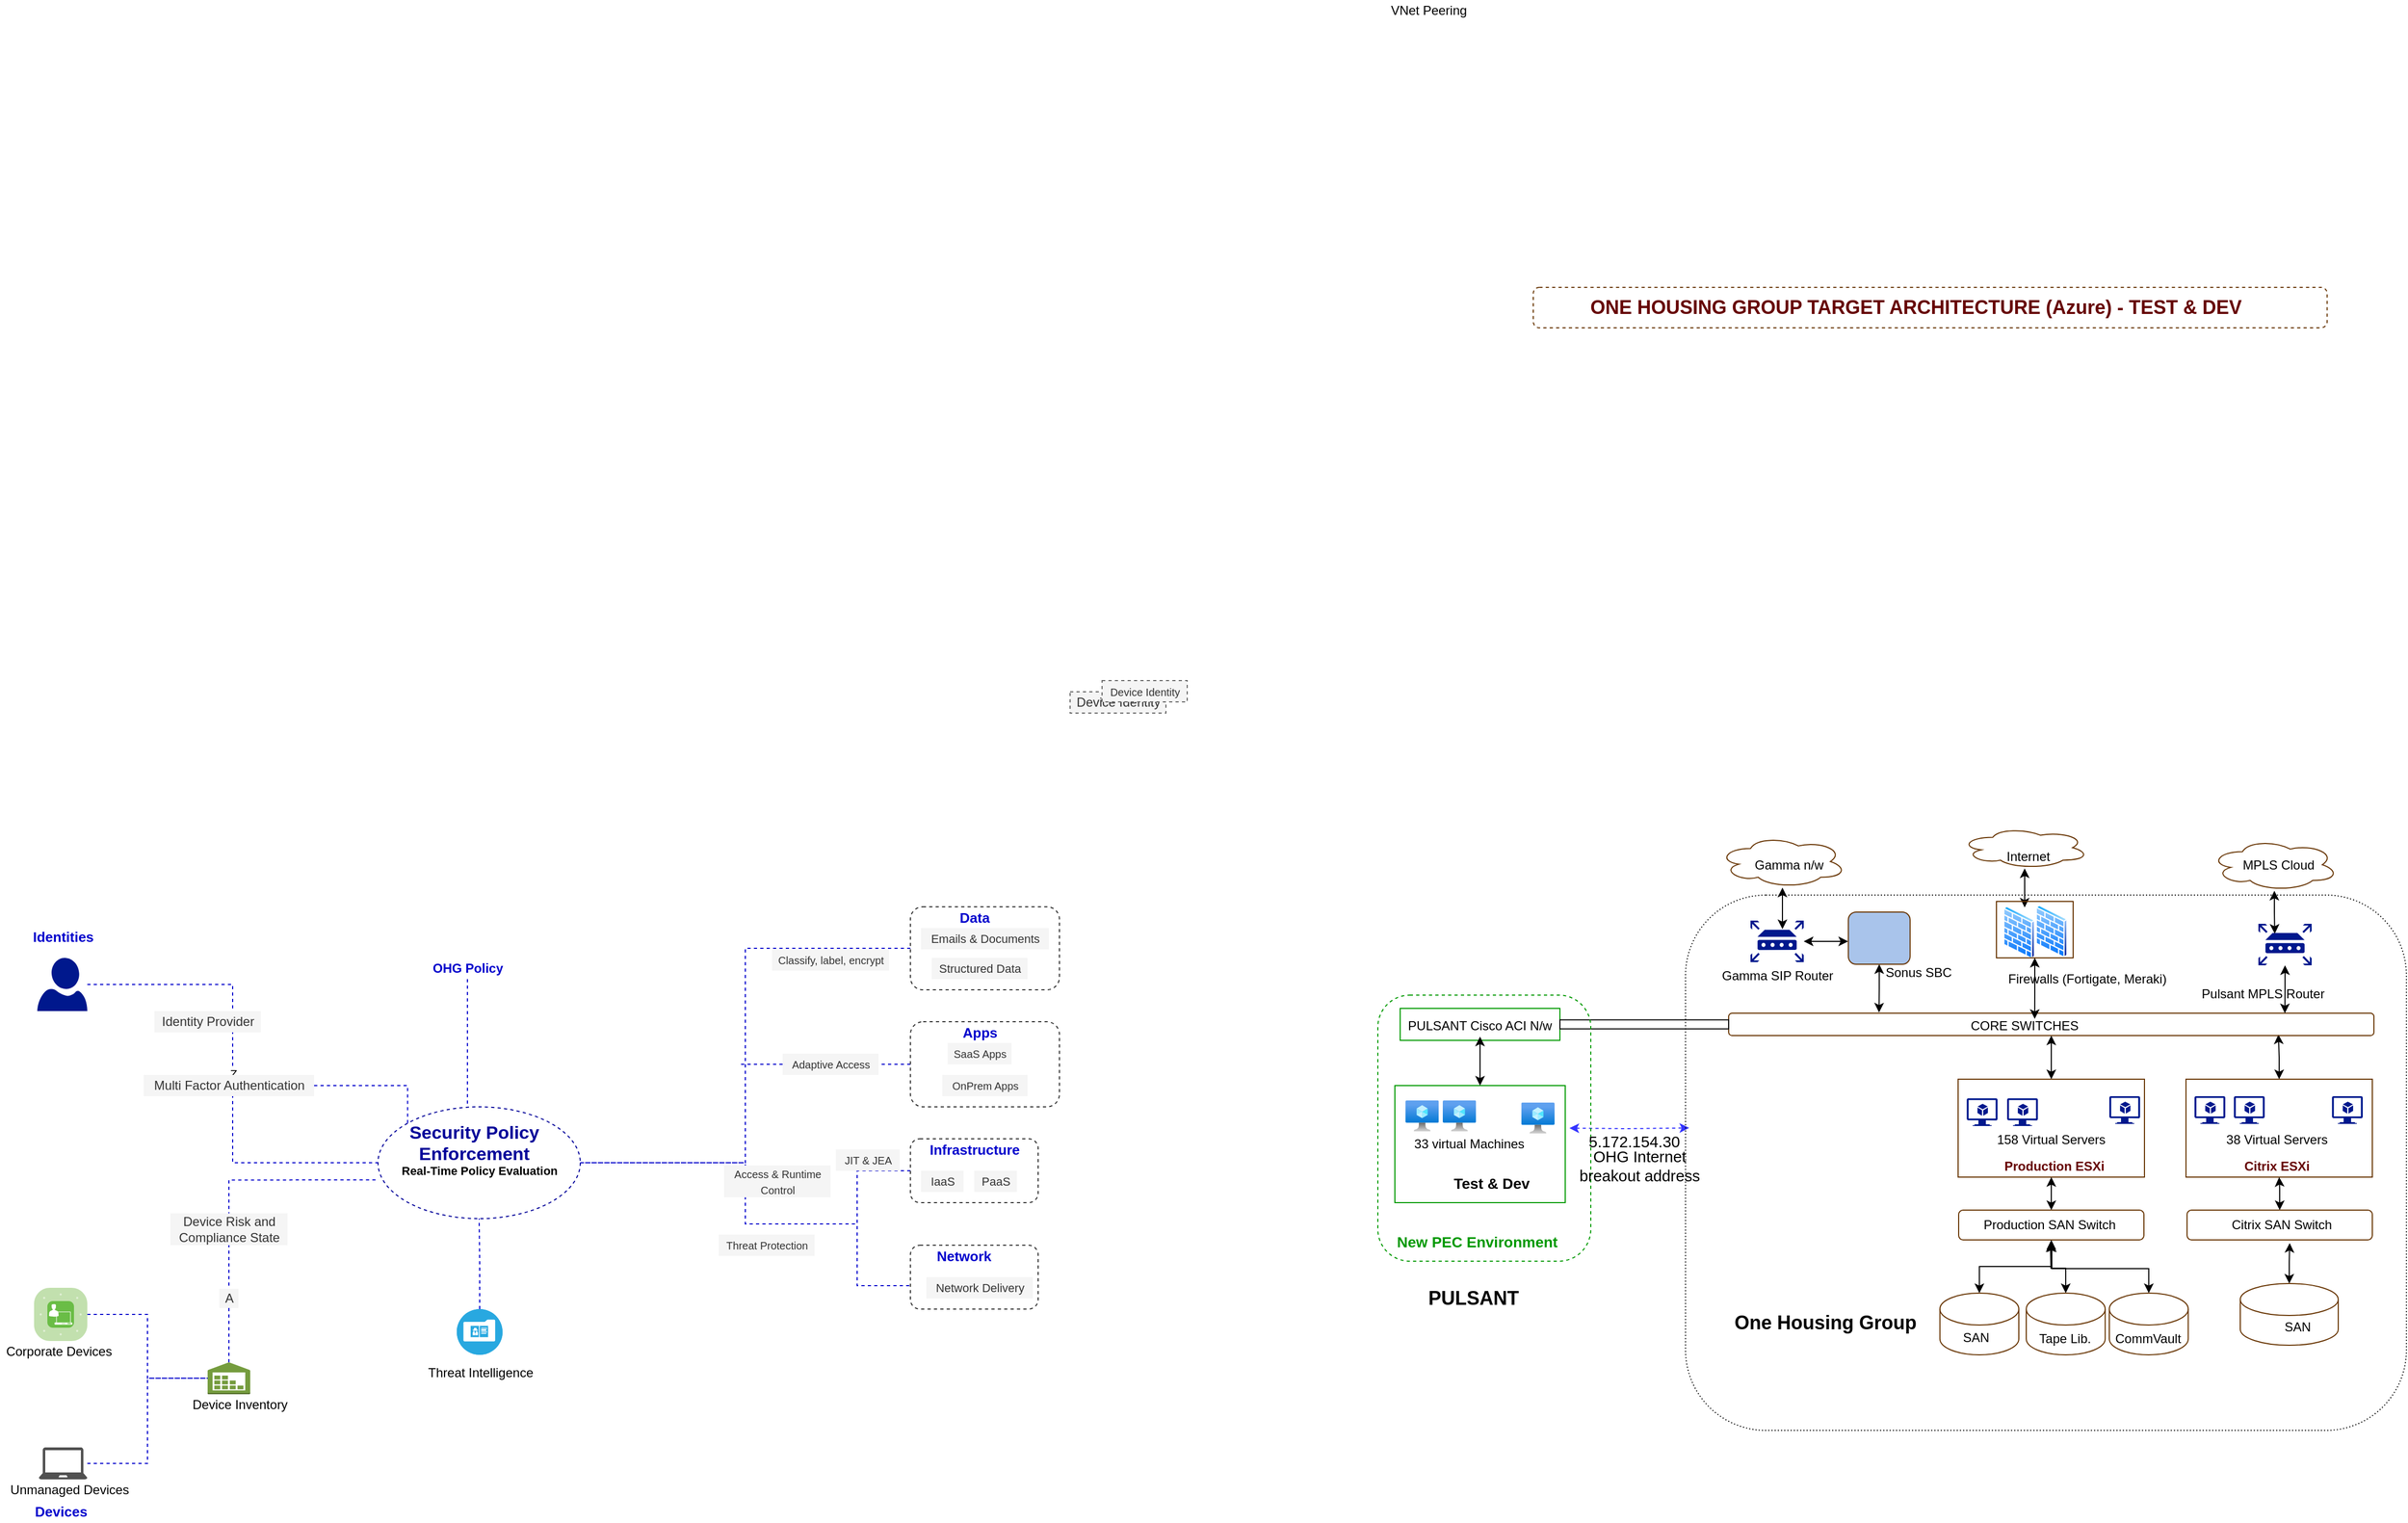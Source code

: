 <mxfile version="14.7.6" type="github">
  <diagram id="3og0gf8gtnWCEk_-Y0HO" name="Page-1">
    <mxGraphModel dx="1169" dy="1385" grid="0" gridSize="10" guides="1" tooltips="1" connect="1" arrows="1" fold="1" page="0" pageScale="1" pageWidth="850" pageHeight="1100" math="0" shadow="0">
      <root>
        <mxCell id="0" />
        <mxCell id="1" parent="0" />
        <mxCell id="b6LhymSOxV37hpZ0LlV4-14" value="Z" style="edgeStyle=orthogonalEdgeStyle;rounded=0;orthogonalLoop=1;jettySize=auto;html=1;entryX=0;entryY=0.5;entryDx=0;entryDy=0;dashed=1;strokeColor=#0000CC;endArrow=none;endFill=0;" parent="1" source="b6LhymSOxV37hpZ0LlV4-2" target="b6LhymSOxV37hpZ0LlV4-4" edge="1">
          <mxGeometry relative="1" as="geometry" />
        </mxCell>
        <mxCell id="b6LhymSOxV37hpZ0LlV4-2" value="" style="aspect=fixed;pointerEvents=1;shadow=0;dashed=0;html=1;strokeColor=none;labelPosition=center;verticalLabelPosition=bottom;verticalAlign=top;align=center;fillColor=#00188D;shape=mxgraph.azure.user" parent="1" vertex="1">
          <mxGeometry x="120" y="160" width="47" height="50" as="geometry" />
        </mxCell>
        <mxCell id="b6LhymSOxV37hpZ0LlV4-3" value="&lt;b&gt;&lt;font style=&quot;font-size: 11px&quot;&gt;Real-Time Policy Evaluation&lt;/font&gt;&lt;/b&gt;" style="text;html=1;resizable=0;autosize=1;align=center;verticalAlign=middle;points=[];fillColor=none;strokeColor=none;rounded=0;" parent="1" vertex="1">
          <mxGeometry x="455" y="350" width="160" height="20" as="geometry" />
        </mxCell>
        <mxCell id="b6LhymSOxV37hpZ0LlV4-4" value="" style="ellipse;whiteSpace=wrap;html=1;fillColor=none;dashed=1;strokeColor=#000099;strokeWidth=1;" parent="1" vertex="1">
          <mxGeometry x="440" y="300" width="190" height="105" as="geometry" />
        </mxCell>
        <mxCell id="b6LhymSOxV37hpZ0LlV4-5" value="&lt;b style=&quot;font-size: 17px&quot;&gt;&lt;font color=&quot;#000099&quot; style=&quot;font-size: 17px&quot;&gt;Security Policy &lt;br&gt;Enforcement&lt;br&gt;&lt;br&gt;&lt;/font&gt;&lt;/b&gt;" style="text;html=1;resizable=0;autosize=1;align=center;verticalAlign=middle;points=[];fillColor=none;strokeColor=none;rounded=0;" parent="1" vertex="1">
          <mxGeometry x="460" y="320" width="140" height="50" as="geometry" />
        </mxCell>
        <mxCell id="b6LhymSOxV37hpZ0LlV4-8" value="" style="shape=image;html=1;verticalAlign=top;verticalLabelPosition=bottom;labelBackgroundColor=#ffffff;imageAspect=0;aspect=fixed;image=https://cdn1.iconfinder.com/data/icons/funeral-7/64/calendar-time-date-organization-schedule-administration-calendars-time_and_date-interface-128.png;dashed=1;strokeColor=#000099;strokeWidth=1;fillColor=none;" parent="1" vertex="1">
          <mxGeometry x="500" y="112" width="48" height="48" as="geometry" />
        </mxCell>
        <mxCell id="b6LhymSOxV37hpZ0LlV4-16" style="edgeStyle=orthogonalEdgeStyle;rounded=0;orthogonalLoop=1;jettySize=auto;html=1;entryX=0.442;entryY=0;entryDx=0;entryDy=0;entryPerimeter=0;dashed=1;strokeColor=#0000CC;endArrow=none;endFill=0;" parent="1" source="b6LhymSOxV37hpZ0LlV4-9" target="b6LhymSOxV37hpZ0LlV4-4" edge="1">
          <mxGeometry relative="1" as="geometry" />
        </mxCell>
        <mxCell id="b6LhymSOxV37hpZ0LlV4-9" value="&lt;b&gt;&lt;font color=&quot;#0000cc&quot;&gt;OHG Policy&lt;/font&gt;&lt;/b&gt;" style="text;html=1;resizable=0;autosize=1;align=center;verticalAlign=middle;points=[];fillColor=none;strokeColor=none;rounded=0;dashed=1;" parent="1" vertex="1">
          <mxGeometry x="484" y="160" width="80" height="20" as="geometry" />
        </mxCell>
        <mxCell id="b6LhymSOxV37hpZ0LlV4-10" value="&lt;b&gt;&lt;font style=&quot;font-size: 13px&quot; color=&quot;#0000cc&quot;&gt;Identities&lt;/font&gt;&lt;/b&gt;" style="text;html=1;resizable=0;autosize=1;align=center;verticalAlign=middle;points=[];fillColor=none;strokeColor=none;rounded=0;dashed=1;" parent="1" vertex="1">
          <mxGeometry x="108.5" y="130" width="70" height="20" as="geometry" />
        </mxCell>
        <mxCell id="b6LhymSOxV37hpZ0LlV4-11" value="Identity Provider" style="text;html=1;resizable=0;autosize=1;align=center;verticalAlign=middle;points=[];rounded=0;dashed=1;fillColor=#f5f5f5;fontColor=#333333;" parent="1" vertex="1">
          <mxGeometry x="230" y="210" width="100" height="20" as="geometry" />
        </mxCell>
        <mxCell id="b6LhymSOxV37hpZ0LlV4-24" style="edgeStyle=orthogonalEdgeStyle;rounded=0;orthogonalLoop=1;jettySize=auto;html=1;entryX=0;entryY=0;entryDx=0;entryDy=0;dashed=1;endArrow=none;endFill=0;strokeColor=#0000CC;" parent="1" source="b6LhymSOxV37hpZ0LlV4-12" target="b6LhymSOxV37hpZ0LlV4-4" edge="1">
          <mxGeometry relative="1" as="geometry" />
        </mxCell>
        <mxCell id="b6LhymSOxV37hpZ0LlV4-12" value="Multi Factor Authentication" style="text;html=1;resizable=0;autosize=1;align=center;verticalAlign=middle;points=[];rounded=0;dashed=1;fillColor=#f5f5f5;fontColor=#333333;" parent="1" vertex="1">
          <mxGeometry x="220" y="270" width="160" height="20" as="geometry" />
        </mxCell>
        <mxCell id="b6LhymSOxV37hpZ0LlV4-22" style="edgeStyle=orthogonalEdgeStyle;rounded=0;orthogonalLoop=1;jettySize=auto;html=1;entryX=0;entryY=0.5;entryDx=0;entryDy=0;entryPerimeter=0;dashed=1;endArrow=none;endFill=0;strokeColor=#0000CC;" parent="1" source="b6LhymSOxV37hpZ0LlV4-17" target="b6LhymSOxV37hpZ0LlV4-19" edge="1">
          <mxGeometry relative="1" as="geometry" />
        </mxCell>
        <mxCell id="b6LhymSOxV37hpZ0LlV4-17" value="" style="pointerEvents=1;shadow=0;dashed=0;html=1;strokeColor=none;fillColor=#505050;labelPosition=center;verticalLabelPosition=bottom;verticalAlign=top;outlineConnect=0;align=center;shape=mxgraph.office.devices.laptop;" parent="1" vertex="1">
          <mxGeometry x="121.5" y="620" width="45.5" height="30" as="geometry" />
        </mxCell>
        <mxCell id="b6LhymSOxV37hpZ0LlV4-23" style="edgeStyle=orthogonalEdgeStyle;rounded=0;orthogonalLoop=1;jettySize=auto;html=1;entryX=-0.004;entryY=0.654;entryDx=0;entryDy=0;entryPerimeter=0;dashed=1;endArrow=none;endFill=0;strokeColor=#0000CC;" parent="1" source="b6LhymSOxV37hpZ0LlV4-19" target="b6LhymSOxV37hpZ0LlV4-4" edge="1">
          <mxGeometry relative="1" as="geometry">
            <Array as="points">
              <mxPoint x="300" y="369" />
            </Array>
          </mxGeometry>
        </mxCell>
        <mxCell id="b6LhymSOxV37hpZ0LlV4-19" value="" style="outlineConnect=0;dashed=0;verticalLabelPosition=bottom;verticalAlign=top;align=center;html=1;shape=mxgraph.aws3.inventory;fillColor=#759C3E;gradientColor=none;strokeColor=#000099;strokeWidth=1;" parent="1" vertex="1">
          <mxGeometry x="280" y="540" width="40" height="30" as="geometry" />
        </mxCell>
        <mxCell id="b6LhymSOxV37hpZ0LlV4-21" style="edgeStyle=orthogonalEdgeStyle;rounded=0;orthogonalLoop=1;jettySize=auto;html=1;entryX=0;entryY=0.5;entryDx=0;entryDy=0;entryPerimeter=0;dashed=1;strokeColor=#0000CC;endArrow=none;endFill=0;" parent="1" source="b6LhymSOxV37hpZ0LlV4-20" target="b6LhymSOxV37hpZ0LlV4-19" edge="1">
          <mxGeometry relative="1" as="geometry" />
        </mxCell>
        <mxCell id="b6LhymSOxV37hpZ0LlV4-20" value="" style="verticalLabelPosition=bottom;html=1;fillColor=#6ABD46;strokeColor=#ffffff;verticalAlign=top;align=center;points=[[0.085,0.085,0],[0.915,0.085,0],[0.915,0.915,0],[0.085,0.915,0],[0.25,0,0],[0.5,0,0],[0.75,0,0],[1,0.25,0],[1,0.5,0],[1,0.75,0],[0.75,1,0],[0.5,1,0],[0.25,1,0],[0,0.75,0],[0,0.5,0],[0,0.25,0]];pointerEvents=1;shape=mxgraph.cisco_safe.compositeIcon;bgIcon=mxgraph.cisco_safe.architecture.generic_appliance;resIcon=mxgraph.cisco_safe.architecture.corporate_device1;dashed=1;" parent="1" vertex="1">
          <mxGeometry x="117" y="470" width="50" height="50" as="geometry" />
        </mxCell>
        <mxCell id="b6LhymSOxV37hpZ0LlV4-25" value="Corporate Devices" style="text;html=1;resizable=0;autosize=1;align=center;verticalAlign=middle;points=[];fillColor=none;strokeColor=none;rounded=0;dashed=1;" parent="1" vertex="1">
          <mxGeometry x="85" y="520" width="110" height="20" as="geometry" />
        </mxCell>
        <mxCell id="b6LhymSOxV37hpZ0LlV4-26" value="Unmanaged Devices" style="text;html=1;resizable=0;autosize=1;align=center;verticalAlign=middle;points=[];fillColor=none;strokeColor=none;rounded=0;dashed=1;" parent="1" vertex="1">
          <mxGeometry x="85" y="650" width="130" height="20" as="geometry" />
        </mxCell>
        <mxCell id="b6LhymSOxV37hpZ0LlV4-27" value="Device Inventory" style="text;html=1;resizable=0;autosize=1;align=center;verticalAlign=middle;points=[];fillColor=none;strokeColor=none;rounded=0;dashed=1;" parent="1" vertex="1">
          <mxGeometry x="260" y="570" width="100" height="20" as="geometry" />
        </mxCell>
        <mxCell id="b6LhymSOxV37hpZ0LlV4-29" value="Device Risk and &lt;br&gt;Compliance State" style="text;html=1;resizable=0;autosize=1;align=center;verticalAlign=middle;points=[];rounded=0;dashed=1;fillColor=#f5f5f5;fontColor=#333333;" parent="1" vertex="1">
          <mxGeometry x="245" y="400" width="110" height="30" as="geometry" />
        </mxCell>
        <mxCell id="b6LhymSOxV37hpZ0LlV4-30" value="A" style="text;html=1;resizable=0;autosize=1;align=center;verticalAlign=middle;points=[];rounded=0;dashed=1;fillColor=#f5f5f5;fontColor=#333333;" parent="1" vertex="1">
          <mxGeometry x="291" y="471" width="18" height="18" as="geometry" />
        </mxCell>
        <mxCell id="b6LhymSOxV37hpZ0LlV4-33" style="edgeStyle=orthogonalEdgeStyle;rounded=0;orthogonalLoop=1;jettySize=auto;html=1;dashed=1;endArrow=none;endFill=0;strokeColor=#0000CC;" parent="1" source="b6LhymSOxV37hpZ0LlV4-31" target="b6LhymSOxV37hpZ0LlV4-4" edge="1">
          <mxGeometry relative="1" as="geometry" />
        </mxCell>
        <mxCell id="b6LhymSOxV37hpZ0LlV4-31" value="" style="fillColor=#28A8E0;verticalLabelPosition=bottom;html=1;strokeColor=#ffffff;verticalAlign=top;align=center;points=[[0.145,0.145,0],[0.5,0,0],[0.855,0.145,0],[1,0.5,0],[0.855,0.855,0],[0.5,1,0],[0.145,0.855,0],[0,0.5,0]];pointerEvents=1;shape=mxgraph.cisco_safe.compositeIcon;bgIcon=ellipse;resIcon=mxgraph.cisco_safe.capability.threat_intelligence;dashed=1;" parent="1" vertex="1">
          <mxGeometry x="514" y="490" width="43" height="43" as="geometry" />
        </mxCell>
        <mxCell id="b6LhymSOxV37hpZ0LlV4-32" value="Threat Intelligence" style="text;html=1;resizable=0;autosize=1;align=center;verticalAlign=middle;points=[];fillColor=none;strokeColor=none;rounded=0;dashed=1;" parent="1" vertex="1">
          <mxGeometry x="480.5" y="540" width="110" height="20" as="geometry" />
        </mxCell>
        <mxCell id="b6LhymSOxV37hpZ0LlV4-54" style="edgeStyle=orthogonalEdgeStyle;rounded=0;orthogonalLoop=1;jettySize=auto;html=1;entryX=1;entryY=0.5;entryDx=0;entryDy=0;dashed=1;endArrow=none;endFill=0;strokeColor=#0000CC;" parent="1" source="b6LhymSOxV37hpZ0LlV4-34" target="b6LhymSOxV37hpZ0LlV4-4" edge="1">
          <mxGeometry relative="1" as="geometry" />
        </mxCell>
        <mxCell id="b6LhymSOxV37hpZ0LlV4-34" value="" style="rounded=1;whiteSpace=wrap;html=1;dashed=1;strokeWidth=1;fillColor=none;strokeColor=#333333;" parent="1" vertex="1">
          <mxGeometry x="940" y="112" width="140" height="78" as="geometry" />
        </mxCell>
        <mxCell id="b6LhymSOxV37hpZ0LlV4-35" value="&lt;b&gt;&lt;font color=&quot;#0000cc&quot; style=&quot;font-size: 13px&quot;&gt;Devices&lt;/font&gt;&lt;/b&gt;" style="text;html=1;resizable=0;autosize=1;align=center;verticalAlign=middle;points=[];fillColor=none;strokeColor=none;rounded=0;dashed=1;" parent="1" vertex="1">
          <mxGeometry x="112" y="670" width="60" height="20" as="geometry" />
        </mxCell>
        <mxCell id="b6LhymSOxV37hpZ0LlV4-36" value="&lt;b&gt;&lt;font style=&quot;font-size: 13px&quot; color=&quot;#0000cc&quot;&gt;Data&lt;/font&gt;&lt;/b&gt;" style="text;html=1;resizable=0;autosize=1;align=center;verticalAlign=middle;points=[];fillColor=none;strokeColor=none;rounded=0;dashed=1;" parent="1" vertex="1">
          <mxGeometry x="980" y="112" width="40" height="20" as="geometry" />
        </mxCell>
        <mxCell id="b6LhymSOxV37hpZ0LlV4-55" style="edgeStyle=orthogonalEdgeStyle;rounded=0;orthogonalLoop=1;jettySize=auto;html=1;dashed=1;endArrow=none;endFill=0;strokeColor=#0000CC;" parent="1" source="b6LhymSOxV37hpZ0LlV4-37" edge="1">
          <mxGeometry relative="1" as="geometry">
            <mxPoint x="780" y="260" as="targetPoint" />
          </mxGeometry>
        </mxCell>
        <mxCell id="b6LhymSOxV37hpZ0LlV4-37" value="" style="rounded=1;whiteSpace=wrap;html=1;dashed=1;strokeWidth=1;fillColor=none;strokeColor=#333333;" parent="1" vertex="1">
          <mxGeometry x="940" y="220" width="140" height="80" as="geometry" />
        </mxCell>
        <mxCell id="b6LhymSOxV37hpZ0LlV4-56" style="edgeStyle=orthogonalEdgeStyle;rounded=0;orthogonalLoop=1;jettySize=auto;html=1;entryX=0;entryY=0.633;entryDx=0;entryDy=0;entryPerimeter=0;dashed=1;endArrow=none;endFill=0;strokeColor=#0000CC;" parent="1" source="b6LhymSOxV37hpZ0LlV4-38" target="b6LhymSOxV37hpZ0LlV4-39" edge="1">
          <mxGeometry relative="1" as="geometry">
            <Array as="points">
              <mxPoint x="890" y="360" />
              <mxPoint x="890" y="468" />
            </Array>
          </mxGeometry>
        </mxCell>
        <mxCell id="b6LhymSOxV37hpZ0LlV4-57" style="edgeStyle=orthogonalEdgeStyle;rounded=0;orthogonalLoop=1;jettySize=auto;html=1;entryX=1;entryY=0.5;entryDx=0;entryDy=0;dashed=1;endArrow=none;endFill=0;strokeColor=#0000CC;" parent="1" source="b6LhymSOxV37hpZ0LlV4-38" target="b6LhymSOxV37hpZ0LlV4-4" edge="1">
          <mxGeometry relative="1" as="geometry">
            <Array as="points">
              <mxPoint x="890" y="360" />
              <mxPoint x="890" y="410" />
              <mxPoint x="785" y="410" />
              <mxPoint x="785" y="353" />
            </Array>
          </mxGeometry>
        </mxCell>
        <mxCell id="b6LhymSOxV37hpZ0LlV4-38" value="" style="rounded=1;whiteSpace=wrap;html=1;dashed=1;strokeWidth=1;fillColor=none;strokeColor=#333333;" parent="1" vertex="1">
          <mxGeometry x="940" y="330" width="120" height="60" as="geometry" />
        </mxCell>
        <mxCell id="b6LhymSOxV37hpZ0LlV4-39" value="" style="rounded=1;whiteSpace=wrap;html=1;dashed=1;strokeWidth=1;fillColor=none;strokeColor=#333333;" parent="1" vertex="1">
          <mxGeometry x="940" y="430" width="120" height="60" as="geometry" />
        </mxCell>
        <mxCell id="b6LhymSOxV37hpZ0LlV4-40" value="&lt;b&gt;&lt;font color=&quot;#0000cc&quot; style=&quot;font-size: 13px&quot;&gt;Apps&lt;/font&gt;&lt;/b&gt;" style="text;html=1;resizable=0;autosize=1;align=center;verticalAlign=middle;points=[];fillColor=none;strokeColor=none;rounded=0;dashed=1;" parent="1" vertex="1">
          <mxGeometry x="980" y="220" width="50" height="20" as="geometry" />
        </mxCell>
        <mxCell id="b6LhymSOxV37hpZ0LlV4-41" value="&lt;b&gt;&lt;font color=&quot;#0000cc&quot; style=&quot;font-size: 13px&quot;&gt;Network&lt;/font&gt;&lt;/b&gt;" style="text;html=1;resizable=0;autosize=1;align=center;verticalAlign=middle;points=[];fillColor=none;strokeColor=none;rounded=0;dashed=1;" parent="1" vertex="1">
          <mxGeometry x="955" y="430" width="70" height="20" as="geometry" />
        </mxCell>
        <mxCell id="b6LhymSOxV37hpZ0LlV4-42" value="&lt;b&gt;&lt;font color=&quot;#0000cc&quot; style=&quot;font-size: 13px&quot;&gt;Infrastructure&lt;/font&gt;&lt;/b&gt;" style="text;html=1;resizable=0;autosize=1;align=center;verticalAlign=middle;points=[];fillColor=none;strokeColor=none;rounded=0;dashed=1;" parent="1" vertex="1">
          <mxGeometry x="950" y="330" width="100" height="20" as="geometry" />
        </mxCell>
        <mxCell id="b6LhymSOxV37hpZ0LlV4-43" value="Device Identity" style="text;html=1;resizable=0;autosize=1;align=center;verticalAlign=middle;points=[];strokeColor=#666666;rounded=0;dashed=1;fillColor=#f5f5f5;fontColor=#333333;" parent="1" vertex="1">
          <mxGeometry x="1090" y="-90" width="90" height="20" as="geometry" />
        </mxCell>
        <mxCell id="b6LhymSOxV37hpZ0LlV4-44" value="&lt;font style=&quot;font-size: 10px&quot;&gt;Device Identity&lt;/font&gt;" style="text;html=1;resizable=0;autosize=1;align=center;verticalAlign=middle;points=[];strokeColor=#666666;rounded=0;dashed=1;fillColor=#f5f5f5;fontColor=#333333;" parent="1" vertex="1">
          <mxGeometry x="1120" y="-100.5" width="80" height="20" as="geometry" />
        </mxCell>
        <mxCell id="b6LhymSOxV37hpZ0LlV4-45" value="&lt;font style=&quot;font-size: 10px&quot;&gt;JIT &amp;amp; JEA&lt;/font&gt;" style="text;html=1;resizable=0;autosize=1;align=center;verticalAlign=middle;points=[];rounded=0;dashed=1;fillColor=#f5f5f5;fontColor=#333333;" parent="1" vertex="1">
          <mxGeometry x="870" y="340" width="60" height="20" as="geometry" />
        </mxCell>
        <mxCell id="b6LhymSOxV37hpZ0LlV4-46" value="&lt;font style=&quot;font-size: 11px&quot;&gt;IaaS&lt;/font&gt;" style="text;html=1;resizable=0;autosize=1;align=center;verticalAlign=middle;points=[];rounded=0;dashed=1;fillColor=#f5f5f5;fontColor=#333333;" parent="1" vertex="1">
          <mxGeometry x="950" y="360" width="40" height="20" as="geometry" />
        </mxCell>
        <mxCell id="b6LhymSOxV37hpZ0LlV4-47" value="&lt;font style=&quot;font-size: 10px&quot;&gt;SaaS Apps&lt;/font&gt;" style="text;html=1;resizable=0;autosize=1;align=center;verticalAlign=middle;points=[];rounded=0;dashed=1;fillColor=#f5f5f5;fontColor=#333333;" parent="1" vertex="1">
          <mxGeometry x="975" y="240" width="60" height="20" as="geometry" />
        </mxCell>
        <mxCell id="b6LhymSOxV37hpZ0LlV4-48" value="&lt;font style=&quot;font-size: 11px&quot;&gt;Structured Data&lt;/font&gt;" style="text;html=1;resizable=0;autosize=1;align=center;verticalAlign=middle;points=[];rounded=0;dashed=1;fillColor=#f5f5f5;fontColor=#333333;" parent="1" vertex="1">
          <mxGeometry x="960" y="160" width="90" height="20" as="geometry" />
        </mxCell>
        <mxCell id="b6LhymSOxV37hpZ0LlV4-49" value="&lt;font style=&quot;font-size: 11px&quot;&gt;Emails &amp;amp; Documents&lt;/font&gt;" style="text;html=1;resizable=0;autosize=1;align=center;verticalAlign=middle;points=[];rounded=0;dashed=1;fillColor=#f5f5f5;fontColor=#333333;" parent="1" vertex="1">
          <mxGeometry x="950" y="132" width="120" height="20" as="geometry" />
        </mxCell>
        <mxCell id="b6LhymSOxV37hpZ0LlV4-50" value="&lt;font style=&quot;font-size: 10px&quot;&gt;OnPrem Apps&lt;/font&gt;" style="text;html=1;resizable=0;autosize=1;align=center;verticalAlign=middle;points=[];rounded=0;dashed=1;fillColor=#f5f5f5;fontColor=#333333;" parent="1" vertex="1">
          <mxGeometry x="970" y="270" width="80" height="20" as="geometry" />
        </mxCell>
        <mxCell id="b6LhymSOxV37hpZ0LlV4-51" value="&lt;font style=&quot;font-size: 11px&quot;&gt;Network Delivery&lt;/font&gt;" style="text;html=1;resizable=0;autosize=1;align=center;verticalAlign=middle;points=[];rounded=0;dashed=1;fillColor=#f5f5f5;fontColor=#333333;" parent="1" vertex="1">
          <mxGeometry x="955" y="460" width="100" height="20" as="geometry" />
        </mxCell>
        <mxCell id="b6LhymSOxV37hpZ0LlV4-52" value="&lt;font style=&quot;font-size: 11px&quot;&gt;PaaS&lt;/font&gt;" style="text;html=1;resizable=0;autosize=1;align=center;verticalAlign=middle;points=[];rounded=0;dashed=1;fillColor=#f5f5f5;fontColor=#333333;" parent="1" vertex="1">
          <mxGeometry x="1000" y="360" width="40" height="20" as="geometry" />
        </mxCell>
        <mxCell id="b6LhymSOxV37hpZ0LlV4-58" value="&lt;font style=&quot;font-size: 10px&quot;&gt;Classify, label, encrypt&lt;/font&gt;" style="text;html=1;resizable=0;autosize=1;align=center;verticalAlign=middle;points=[];rounded=0;dashed=1;fillColor=#f5f5f5;fontColor=#333333;" parent="1" vertex="1">
          <mxGeometry x="810" y="152" width="110" height="20" as="geometry" />
        </mxCell>
        <mxCell id="b6LhymSOxV37hpZ0LlV4-59" value="&lt;font style=&quot;font-size: 10px&quot;&gt;Adaptive Access&lt;/font&gt;" style="text;html=1;resizable=0;autosize=1;align=center;verticalAlign=middle;points=[];rounded=0;dashed=1;fillColor=#f5f5f5;fontColor=#333333;" parent="1" vertex="1">
          <mxGeometry x="820" y="250" width="90" height="20" as="geometry" />
        </mxCell>
        <mxCell id="b6LhymSOxV37hpZ0LlV4-60" value="&lt;font style=&quot;font-size: 10px&quot;&gt;Threat Protection&lt;/font&gt;" style="text;html=1;resizable=0;autosize=1;align=center;verticalAlign=middle;points=[];rounded=0;dashed=1;fillColor=#f5f5f5;fontColor=#333333;" parent="1" vertex="1">
          <mxGeometry x="760" y="420" width="90" height="20" as="geometry" />
        </mxCell>
        <mxCell id="b6LhymSOxV37hpZ0LlV4-61" value="&lt;font style=&quot;font-size: 10px&quot;&gt;Access &amp;amp; Runtime&lt;br&gt;Control&lt;/font&gt;" style="text;html=1;resizable=0;autosize=1;align=center;verticalAlign=middle;points=[];rounded=0;dashed=1;fillColor=#f5f5f5;fontColor=#333333;" parent="1" vertex="1">
          <mxGeometry x="765" y="355" width="100" height="30" as="geometry" />
        </mxCell>
        <mxCell id="ZslXiAwdW-3EuPROBi18-5" value="&lt;b&gt;&lt;font color=&quot;#660000&quot;&gt;Citrix ESXi&lt;/font&gt;&lt;/b&gt;" style="text;html=1;strokeColor=none;fillColor=none;align=center;verticalAlign=middle;whiteSpace=wrap;rounded=0;" parent="1" vertex="1">
          <mxGeometry x="2161" y="350" width="125" height="12" as="geometry" />
        </mxCell>
        <mxCell id="ZslXiAwdW-3EuPROBi18-6" value="&lt;b&gt;&lt;font color=&quot;#660000&quot;&gt;Production ESXi&lt;/font&gt;&lt;/b&gt;" style="text;html=1;strokeColor=none;fillColor=none;align=center;verticalAlign=middle;whiteSpace=wrap;rounded=0;" parent="1" vertex="1">
          <mxGeometry x="1952" y="350" width="125" height="12" as="geometry" />
        </mxCell>
        <mxCell id="ZslXiAwdW-3EuPROBi18-9" value="" style="aspect=fixed;pointerEvents=1;shadow=0;dashed=0;html=1;strokeColor=none;labelPosition=center;verticalLabelPosition=bottom;verticalAlign=top;align=center;fillColor=#00188D;shape=mxgraph.azure.virtual_machine_feature" parent="1" vertex="1">
          <mxGeometry x="2275.11" y="290" width="28.89" height="26" as="geometry" />
        </mxCell>
        <mxCell id="ZslXiAwdW-3EuPROBi18-10" value="" style="aspect=fixed;pointerEvents=1;shadow=0;dashed=0;html=1;strokeColor=none;labelPosition=center;verticalLabelPosition=bottom;verticalAlign=top;align=center;fillColor=#00188D;shape=mxgraph.azure.virtual_machine_feature" parent="1" vertex="1">
          <mxGeometry x="2183" y="290" width="28.89" height="26" as="geometry" />
        </mxCell>
        <mxCell id="ZslXiAwdW-3EuPROBi18-11" value="" style="aspect=fixed;pointerEvents=1;shadow=0;dashed=0;html=1;strokeColor=none;labelPosition=center;verticalLabelPosition=bottom;verticalAlign=top;align=center;fillColor=#00188D;shape=mxgraph.azure.virtual_machine_feature" parent="1" vertex="1">
          <mxGeometry x="2146" y="290" width="28.89" height="26" as="geometry" />
        </mxCell>
        <mxCell id="ZslXiAwdW-3EuPROBi18-12" value="" style="aspect=fixed;pointerEvents=1;shadow=0;dashed=0;html=1;strokeColor=none;labelPosition=center;verticalLabelPosition=bottom;verticalAlign=top;align=center;fillColor=#00188D;shape=mxgraph.azure.virtual_machine_feature" parent="1" vertex="1">
          <mxGeometry x="2066" y="290" width="28.89" height="26" as="geometry" />
        </mxCell>
        <mxCell id="ZslXiAwdW-3EuPROBi18-13" value="" style="aspect=fixed;pointerEvents=1;shadow=0;dashed=0;html=1;strokeColor=none;labelPosition=center;verticalLabelPosition=bottom;verticalAlign=top;align=center;fillColor=#00188D;shape=mxgraph.azure.virtual_machine_feature" parent="1" vertex="1">
          <mxGeometry x="1970" y="292" width="28.89" height="26" as="geometry" />
        </mxCell>
        <mxCell id="ZslXiAwdW-3EuPROBi18-14" value="" style="aspect=fixed;pointerEvents=1;shadow=0;dashed=0;html=1;strokeColor=none;labelPosition=center;verticalLabelPosition=bottom;verticalAlign=top;align=center;fillColor=#00188D;shape=mxgraph.azure.virtual_machine_feature" parent="1" vertex="1">
          <mxGeometry x="1932.11" y="292" width="28.89" height="26" as="geometry" />
        </mxCell>
        <mxCell id="ZslXiAwdW-3EuPROBi18-21" value="158 Virtual Servers" style="text;html=1;strokeColor=none;fillColor=none;align=center;verticalAlign=middle;whiteSpace=wrap;rounded=0;" parent="1" vertex="1">
          <mxGeometry x="1942" y="325" width="139" height="12" as="geometry" />
        </mxCell>
        <mxCell id="ZslXiAwdW-3EuPROBi18-22" value="38 Virtual Servers" style="text;html=1;strokeColor=none;fillColor=none;align=center;verticalAlign=middle;whiteSpace=wrap;rounded=0;" parent="1" vertex="1">
          <mxGeometry x="2154" y="325" width="139" height="12" as="geometry" />
        </mxCell>
        <mxCell id="ZslXiAwdW-3EuPROBi18-76" style="edgeStyle=orthogonalEdgeStyle;rounded=0;orthogonalLoop=1;jettySize=auto;html=1;entryX=0.5;entryY=1;entryDx=0;entryDy=0;startArrow=classic;startFill=1;endArrow=classic;endFill=1;" parent="1" source="ZslXiAwdW-3EuPROBi18-24" target="ZslXiAwdW-3EuPROBi18-41" edge="1">
          <mxGeometry relative="1" as="geometry" />
        </mxCell>
        <mxCell id="ZslXiAwdW-3EuPROBi18-24" value="" style="rounded=0;whiteSpace=wrap;html=1;strokeColor=#663300;fillColor=none;" parent="1" vertex="1">
          <mxGeometry x="1924" y="274" width="175" height="92" as="geometry" />
        </mxCell>
        <mxCell id="ZslXiAwdW-3EuPROBi18-77" style="edgeStyle=orthogonalEdgeStyle;rounded=0;orthogonalLoop=1;jettySize=auto;html=1;entryX=0.852;entryY=0.952;entryDx=0;entryDy=0;entryPerimeter=0;startArrow=classic;startFill=1;endArrow=classic;endFill=1;" parent="1" source="ZslXiAwdW-3EuPROBi18-25" target="ZslXiAwdW-3EuPROBi18-41" edge="1">
          <mxGeometry relative="1" as="geometry" />
        </mxCell>
        <mxCell id="ZslXiAwdW-3EuPROBi18-25" value="" style="rounded=0;whiteSpace=wrap;html=1;strokeColor=#663300;fillColor=none;" parent="1" vertex="1">
          <mxGeometry x="2138" y="274" width="175" height="92" as="geometry" />
        </mxCell>
        <mxCell id="ZslXiAwdW-3EuPROBi18-79" style="edgeStyle=orthogonalEdgeStyle;rounded=0;orthogonalLoop=1;jettySize=auto;html=1;entryX=0.5;entryY=1;entryDx=0;entryDy=0;startArrow=classic;startFill=1;endArrow=classic;endFill=1;" parent="1" source="ZslXiAwdW-3EuPROBi18-27" target="ZslXiAwdW-3EuPROBi18-24" edge="1">
          <mxGeometry relative="1" as="geometry" />
        </mxCell>
        <mxCell id="ZslXiAwdW-3EuPROBi18-27" value="" style="rounded=1;whiteSpace=wrap;html=1;strokeColor=#663300;fillColor=none;" parent="1" vertex="1">
          <mxGeometry x="1924.5" y="397" width="174" height="28" as="geometry" />
        </mxCell>
        <mxCell id="ZslXiAwdW-3EuPROBi18-80" style="edgeStyle=orthogonalEdgeStyle;rounded=0;orthogonalLoop=1;jettySize=auto;html=1;entryX=0.5;entryY=1;entryDx=0;entryDy=0;startArrow=classic;startFill=1;endArrow=classic;endFill=1;" parent="1" source="ZslXiAwdW-3EuPROBi18-28" target="ZslXiAwdW-3EuPROBi18-25" edge="1">
          <mxGeometry relative="1" as="geometry" />
        </mxCell>
        <mxCell id="ZslXiAwdW-3EuPROBi18-28" value="" style="rounded=1;whiteSpace=wrap;html=1;strokeColor=#663300;fillColor=none;" parent="1" vertex="1">
          <mxGeometry x="2139" y="397" width="174" height="28" as="geometry" />
        </mxCell>
        <mxCell id="ZslXiAwdW-3EuPROBi18-83" style="edgeStyle=orthogonalEdgeStyle;rounded=0;orthogonalLoop=1;jettySize=auto;html=1;entryX=0.5;entryY=1;entryDx=0;entryDy=0;startArrow=classic;startFill=1;endArrow=classic;endFill=1;" parent="1" source="ZslXiAwdW-3EuPROBi18-30" target="ZslXiAwdW-3EuPROBi18-27" edge="1">
          <mxGeometry relative="1" as="geometry" />
        </mxCell>
        <mxCell id="ZslXiAwdW-3EuPROBi18-30" value="" style="shape=cylinder3;whiteSpace=wrap;html=1;boundedLbl=1;backgroundOutline=1;size=15;strokeColor=#663300;fillColor=none;" parent="1" vertex="1">
          <mxGeometry x="1906.89" y="475" width="74.11" height="58" as="geometry" />
        </mxCell>
        <mxCell id="ZslXiAwdW-3EuPROBi18-86" style="edgeStyle=orthogonalEdgeStyle;rounded=0;orthogonalLoop=1;jettySize=auto;html=1;entryX=0.554;entryY=1.107;entryDx=0;entryDy=0;entryPerimeter=0;startArrow=classic;startFill=1;endArrow=classic;endFill=1;" parent="1" source="ZslXiAwdW-3EuPROBi18-31" target="ZslXiAwdW-3EuPROBi18-28" edge="1">
          <mxGeometry relative="1" as="geometry" />
        </mxCell>
        <mxCell id="ZslXiAwdW-3EuPROBi18-31" value="" style="shape=cylinder3;whiteSpace=wrap;html=1;boundedLbl=1;backgroundOutline=1;size=15;strokeColor=#663300;fillColor=none;" parent="1" vertex="1">
          <mxGeometry x="2189" y="466" width="92" height="58" as="geometry" />
        </mxCell>
        <mxCell id="ZslXiAwdW-3EuPROBi18-33" value="Production SAN Switch" style="text;html=1;strokeColor=none;fillColor=none;align=center;verticalAlign=middle;whiteSpace=wrap;rounded=0;" parent="1" vertex="1">
          <mxGeometry x="1920.5" y="405" width="178" height="12" as="geometry" />
        </mxCell>
        <mxCell id="ZslXiAwdW-3EuPROBi18-34" value="Citrix SAN Switch" style="text;html=1;strokeColor=none;fillColor=none;align=center;verticalAlign=middle;whiteSpace=wrap;rounded=0;" parent="1" vertex="1">
          <mxGeometry x="2139" y="405" width="178" height="12" as="geometry" />
        </mxCell>
        <mxCell id="ZslXiAwdW-3EuPROBi18-36" value="SAN" style="text;html=1;strokeColor=none;fillColor=none;align=center;verticalAlign=middle;whiteSpace=wrap;rounded=0;fontStyle=0" parent="1" vertex="1">
          <mxGeometry x="2223" y="497" width="40" height="20" as="geometry" />
        </mxCell>
        <mxCell id="ZslXiAwdW-3EuPROBi18-37" value="SAN" style="text;html=1;strokeColor=none;fillColor=none;align=center;verticalAlign=middle;whiteSpace=wrap;rounded=0;fontStyle=0" parent="1" vertex="1">
          <mxGeometry x="1921" y="507" width="40" height="20" as="geometry" />
        </mxCell>
        <mxCell id="ZslXiAwdW-3EuPROBi18-41" value="" style="rounded=1;whiteSpace=wrap;html=1;strokeColor=#663300;fillColor=none;" parent="1" vertex="1">
          <mxGeometry x="1708.5" y="212" width="606" height="21" as="geometry" />
        </mxCell>
        <mxCell id="ZslXiAwdW-3EuPROBi18-42" value="CORE SWITCHES" style="text;html=1;strokeColor=none;fillColor=none;align=center;verticalAlign=middle;whiteSpace=wrap;rounded=0;" parent="1" vertex="1">
          <mxGeometry x="1896" y="221.5" width="181" height="5" as="geometry" />
        </mxCell>
        <mxCell id="ZslXiAwdW-3EuPROBi18-84" style="edgeStyle=orthogonalEdgeStyle;rounded=0;orthogonalLoop=1;jettySize=auto;html=1;startArrow=classic;startFill=1;endArrow=classic;endFill=1;" parent="1" source="ZslXiAwdW-3EuPROBi18-43" edge="1">
          <mxGeometry relative="1" as="geometry">
            <mxPoint x="2010.667" y="427.333" as="targetPoint" />
          </mxGeometry>
        </mxCell>
        <mxCell id="ZslXiAwdW-3EuPROBi18-43" value="" style="shape=cylinder3;whiteSpace=wrap;html=1;boundedLbl=1;backgroundOutline=1;size=15;strokeColor=#663300;fillColor=none;" parent="1" vertex="1">
          <mxGeometry x="1988" y="475" width="74.11" height="58" as="geometry" />
        </mxCell>
        <mxCell id="ZslXiAwdW-3EuPROBi18-85" style="edgeStyle=orthogonalEdgeStyle;rounded=0;orthogonalLoop=1;jettySize=auto;html=1;startArrow=classic;startFill=1;endArrow=classic;endFill=1;" parent="1" source="ZslXiAwdW-3EuPROBi18-44" edge="1">
          <mxGeometry relative="1" as="geometry">
            <mxPoint x="2012.0" y="427.333" as="targetPoint" />
            <Array as="points">
              <mxPoint x="2103" y="452" />
              <mxPoint x="2012" y="452" />
            </Array>
          </mxGeometry>
        </mxCell>
        <mxCell id="ZslXiAwdW-3EuPROBi18-44" value="" style="shape=cylinder3;whiteSpace=wrap;html=1;boundedLbl=1;backgroundOutline=1;size=15;strokeColor=#663300;fillColor=none;" parent="1" vertex="1">
          <mxGeometry x="2066" y="475" width="74.11" height="58" as="geometry" />
        </mxCell>
        <mxCell id="ZslXiAwdW-3EuPROBi18-45" value="Tape Lib." style="text;html=1;strokeColor=none;fillColor=none;align=center;verticalAlign=middle;whiteSpace=wrap;rounded=0;" parent="1" vertex="1">
          <mxGeometry x="1998.89" y="507" width="51.11" height="21" as="geometry" />
        </mxCell>
        <mxCell id="ZslXiAwdW-3EuPROBi18-46" value="CommVault" style="text;html=1;strokeColor=none;fillColor=none;align=center;verticalAlign=middle;whiteSpace=wrap;rounded=0;" parent="1" vertex="1">
          <mxGeometry x="2077" y="507" width="51.11" height="21" as="geometry" />
        </mxCell>
        <mxCell id="ZslXiAwdW-3EuPROBi18-68" style="edgeStyle=orthogonalEdgeStyle;rounded=0;orthogonalLoop=1;jettySize=auto;html=1;startArrow=classic;startFill=1;endArrow=classic;endFill=1;" parent="1" source="ZslXiAwdW-3EuPROBi18-47" edge="1">
          <mxGeometry relative="1" as="geometry">
            <mxPoint x="1820.667" y="144.5" as="targetPoint" />
          </mxGeometry>
        </mxCell>
        <mxCell id="ZslXiAwdW-3EuPROBi18-47" value="" style="aspect=fixed;pointerEvents=1;shadow=0;dashed=0;html=1;strokeColor=none;labelPosition=center;verticalLabelPosition=bottom;verticalAlign=top;align=center;fillColor=#00188D;shape=mxgraph.mscae.enterprise.router" parent="1" vertex="1">
          <mxGeometry x="1729" y="125" width="50" height="39" as="geometry" />
        </mxCell>
        <mxCell id="ZslXiAwdW-3EuPROBi18-48" value="" style="aspect=fixed;perimeter=ellipsePerimeter;html=1;align=center;shadow=0;dashed=0;spacingTop=3;image;image=img/lib/active_directory/firewall.svg;strokeColor=#663300;fillColor=none;" parent="1" vertex="1">
          <mxGeometry x="1966" y="111" width="30.5" height="50" as="geometry" />
        </mxCell>
        <mxCell id="ZslXiAwdW-3EuPROBi18-74" style="edgeStyle=orthogonalEdgeStyle;rounded=0;orthogonalLoop=1;jettySize=auto;html=1;entryX=0.862;entryY=0;entryDx=0;entryDy=0;entryPerimeter=0;startArrow=classic;startFill=1;endArrow=classic;endFill=1;" parent="1" source="ZslXiAwdW-3EuPROBi18-49" target="ZslXiAwdW-3EuPROBi18-41" edge="1">
          <mxGeometry relative="1" as="geometry" />
        </mxCell>
        <mxCell id="ZslXiAwdW-3EuPROBi18-49" value="" style="aspect=fixed;pointerEvents=1;shadow=0;dashed=0;html=1;strokeColor=none;labelPosition=center;verticalLabelPosition=bottom;verticalAlign=top;align=center;fillColor=#00188D;shape=mxgraph.mscae.enterprise.router" parent="1" vertex="1">
          <mxGeometry x="2206" y="128" width="50" height="39" as="geometry" />
        </mxCell>
        <mxCell id="ZslXiAwdW-3EuPROBi18-50" value="" style="aspect=fixed;perimeter=ellipsePerimeter;html=1;align=center;shadow=0;dashed=0;spacingTop=3;image;image=img/lib/active_directory/firewall.svg;strokeColor=#663300;fillColor=none;" parent="1" vertex="1">
          <mxGeometry x="1996.5" y="110" width="30.5" height="50" as="geometry" />
        </mxCell>
        <mxCell id="ZslXiAwdW-3EuPROBi18-51" value="Gamma SIP Router" style="text;html=1;strokeColor=none;fillColor=none;align=center;verticalAlign=middle;whiteSpace=wrap;rounded=0;" parent="1" vertex="1">
          <mxGeometry x="1697.5" y="167" width="113" height="20" as="geometry" />
        </mxCell>
        <mxCell id="ZslXiAwdW-3EuPROBi18-52" value="Firewalls (Fortigate, Meraki)" style="text;html=1;strokeColor=none;fillColor=none;align=center;verticalAlign=middle;whiteSpace=wrap;rounded=0;" parent="1" vertex="1">
          <mxGeometry x="1968.55" y="170" width="153.45" height="20" as="geometry" />
        </mxCell>
        <mxCell id="ZslXiAwdW-3EuPROBi18-53" value="Pulsant MPLS Router" style="text;html=1;strokeColor=none;fillColor=none;align=center;verticalAlign=middle;whiteSpace=wrap;rounded=0;" parent="1" vertex="1">
          <mxGeometry x="2150" y="184" width="120.89" height="20" as="geometry" />
        </mxCell>
        <mxCell id="ZslXiAwdW-3EuPROBi18-67" style="edgeStyle=orthogonalEdgeStyle;rounded=0;orthogonalLoop=1;jettySize=auto;html=1;startArrow=classic;startFill=1;endArrow=classic;endFill=1;" parent="1" source="ZslXiAwdW-3EuPROBi18-54" edge="1">
          <mxGeometry relative="1" as="geometry">
            <mxPoint x="1759" y="133" as="targetPoint" />
          </mxGeometry>
        </mxCell>
        <mxCell id="ZslXiAwdW-3EuPROBi18-54" value="" style="ellipse;shape=cloud;whiteSpace=wrap;html=1;strokeColor=#663300;fillColor=none;" parent="1" vertex="1">
          <mxGeometry x="1699" y="45" width="120" height="49" as="geometry" />
        </mxCell>
        <mxCell id="ZslXiAwdW-3EuPROBi18-71" style="edgeStyle=orthogonalEdgeStyle;rounded=0;orthogonalLoop=1;jettySize=auto;html=1;entryX=0.368;entryY=0.107;entryDx=0;entryDy=0;entryPerimeter=0;startArrow=classic;startFill=1;endArrow=classic;endFill=1;" parent="1" source="ZslXiAwdW-3EuPROBi18-55" target="ZslXiAwdW-3EuPROBi18-65" edge="1">
          <mxGeometry relative="1" as="geometry" />
        </mxCell>
        <mxCell id="ZslXiAwdW-3EuPROBi18-55" value="" style="ellipse;shape=cloud;whiteSpace=wrap;html=1;strokeColor=#663300;fillColor=none;" parent="1" vertex="1">
          <mxGeometry x="1926.5" y="37" width="120" height="39" as="geometry" />
        </mxCell>
        <mxCell id="ZslXiAwdW-3EuPROBi18-72" style="edgeStyle=orthogonalEdgeStyle;rounded=0;orthogonalLoop=1;jettySize=auto;html=1;entryX=0.307;entryY=0.239;entryDx=0;entryDy=0;entryPerimeter=0;startArrow=classic;startFill=1;endArrow=classic;endFill=1;" parent="1" source="ZslXiAwdW-3EuPROBi18-56" target="ZslXiAwdW-3EuPROBi18-49" edge="1">
          <mxGeometry relative="1" as="geometry" />
        </mxCell>
        <mxCell id="ZslXiAwdW-3EuPROBi18-56" value="" style="ellipse;shape=cloud;whiteSpace=wrap;html=1;strokeColor=#663300;fillColor=none;" parent="1" vertex="1">
          <mxGeometry x="2161" y="48" width="120" height="49" as="geometry" />
        </mxCell>
        <mxCell id="ZslXiAwdW-3EuPROBi18-57" value="Internet" style="text;html=1;strokeColor=none;fillColor=none;align=center;verticalAlign=middle;whiteSpace=wrap;rounded=0;" parent="1" vertex="1">
          <mxGeometry x="1970" y="54.5" width="40" height="20" as="geometry" />
        </mxCell>
        <mxCell id="ZslXiAwdW-3EuPROBi18-58" value="Gamma n/w&amp;nbsp;" style="text;html=1;strokeColor=none;fillColor=none;align=center;verticalAlign=middle;whiteSpace=wrap;rounded=0;" parent="1" vertex="1">
          <mxGeometry x="1729" y="62.5" width="76" height="20" as="geometry" />
        </mxCell>
        <mxCell id="ZslXiAwdW-3EuPROBi18-59" value="MPLS Cloud" style="text;html=1;strokeColor=none;fillColor=none;align=center;verticalAlign=middle;whiteSpace=wrap;rounded=0;" parent="1" vertex="1">
          <mxGeometry x="2187" y="62.5" width="76" height="20" as="geometry" />
        </mxCell>
        <mxCell id="ZslXiAwdW-3EuPROBi18-70" style="edgeStyle=orthogonalEdgeStyle;rounded=0;orthogonalLoop=1;jettySize=auto;html=1;entryX=0.233;entryY=-0.032;entryDx=0;entryDy=0;entryPerimeter=0;startArrow=classic;startFill=1;endArrow=classic;endFill=1;" parent="1" source="ZslXiAwdW-3EuPROBi18-61" target="ZslXiAwdW-3EuPROBi18-41" edge="1">
          <mxGeometry relative="1" as="geometry" />
        </mxCell>
        <mxCell id="ZslXiAwdW-3EuPROBi18-61" value="" style="rounded=1;whiteSpace=wrap;html=1;strokeColor=#663300;fillColor=#A9C4EB;" parent="1" vertex="1">
          <mxGeometry x="1820.89" y="117" width="58" height="49" as="geometry" />
        </mxCell>
        <mxCell id="ZslXiAwdW-3EuPROBi18-62" value="Sonus SBC" style="text;html=1;strokeColor=none;fillColor=none;align=center;verticalAlign=middle;whiteSpace=wrap;rounded=0;" parent="1" vertex="1">
          <mxGeometry x="1852.5" y="164" width="68" height="20" as="geometry" />
        </mxCell>
        <mxCell id="ZslXiAwdW-3EuPROBi18-73" style="edgeStyle=orthogonalEdgeStyle;rounded=0;orthogonalLoop=1;jettySize=auto;html=1;entryX=0.552;entryY=-0.833;entryDx=0;entryDy=0;entryPerimeter=0;startArrow=classic;startFill=1;endArrow=classic;endFill=1;" parent="1" source="ZslXiAwdW-3EuPROBi18-65" target="ZslXiAwdW-3EuPROBi18-42" edge="1">
          <mxGeometry relative="1" as="geometry" />
        </mxCell>
        <mxCell id="ZslXiAwdW-3EuPROBi18-65" value="" style="rounded=0;whiteSpace=wrap;html=1;strokeColor=#663300;fillColor=none;" parent="1" vertex="1">
          <mxGeometry x="1960" y="107" width="72" height="53" as="geometry" />
        </mxCell>
        <mxCell id="ZslXiAwdW-3EuPROBi18-87" value="&lt;b&gt;&lt;font color=&quot;#660000&quot; style=&quot;font-size: 18px&quot;&gt;ONE HOUSING GROUP TARGET ARCHITECTURE (Azure) - TEST &amp;amp; DEV&amp;nbsp;&lt;br&gt;&lt;/font&gt;&lt;/b&gt;" style="text;html=1;strokeColor=none;fillColor=none;align=center;verticalAlign=middle;whiteSpace=wrap;rounded=0;" parent="1" vertex="1">
          <mxGeometry x="1511.5" y="-461" width="750" height="20" as="geometry" />
        </mxCell>
        <mxCell id="ZslXiAwdW-3EuPROBi18-88" value="" style="rounded=1;whiteSpace=wrap;html=1;strokeColor=#663300;fillColor=none;dashed=1;" parent="1" vertex="1">
          <mxGeometry x="1525.0" y="-470" width="745.56" height="38" as="geometry" />
        </mxCell>
        <mxCell id="DsS_SBAshPuA6-jMRPFO-1" value="" style="rounded=0;whiteSpace=wrap;html=1;fillColor=none;strokeColor=#009900;" parent="1" vertex="1">
          <mxGeometry x="1400" y="207.5" width="150" height="30" as="geometry" />
        </mxCell>
        <mxCell id="DsS_SBAshPuA6-jMRPFO-2" value="" style="aspect=fixed;html=1;points=[];align=center;image;fontSize=12;image=img/lib/azure2/compute/Virtual_Machine.svg;fillColor=none;" parent="1" vertex="1">
          <mxGeometry x="1440" y="294" width="31.27" height="29" as="geometry" />
        </mxCell>
        <mxCell id="DsS_SBAshPuA6-jMRPFO-3" value="" style="aspect=fixed;html=1;points=[];align=center;image;fontSize=12;image=img/lib/azure2/compute/Virtual_Machine.svg;fillColor=none;" parent="1" vertex="1">
          <mxGeometry x="1513.73" y="296" width="31.27" height="29" as="geometry" />
        </mxCell>
        <mxCell id="DsS_SBAshPuA6-jMRPFO-4" value="" style="aspect=fixed;html=1;points=[];align=center;image;fontSize=12;image=img/lib/azure2/compute/Virtual_Machine.svg;fillColor=none;" parent="1" vertex="1">
          <mxGeometry x="1405" y="294" width="31.27" height="29" as="geometry" />
        </mxCell>
        <mxCell id="DsS_SBAshPuA6-jMRPFO-5" value="33 virtual Machines" style="text;html=1;strokeColor=none;fillColor=none;align=center;verticalAlign=middle;whiteSpace=wrap;rounded=0;" parent="1" vertex="1">
          <mxGeometry x="1405" y="325" width="120" height="20" as="geometry" />
        </mxCell>
        <mxCell id="DsS_SBAshPuA6-jMRPFO-6" value="&lt;b&gt;&lt;font style=&quot;font-size: 14px&quot;&gt;Test &amp;amp; Dev&lt;/font&gt;&lt;/b&gt;" style="text;html=1;strokeColor=none;fillColor=none;align=center;verticalAlign=middle;whiteSpace=wrap;rounded=0;" parent="1" vertex="1">
          <mxGeometry x="1435.64" y="362" width="100" height="20" as="geometry" />
        </mxCell>
        <mxCell id="DsS_SBAshPuA6-jMRPFO-7" value="" style="rounded=0;whiteSpace=wrap;html=1;fillColor=none;strokeColor=#009900;" parent="1" vertex="1">
          <mxGeometry x="1395" y="280" width="160" height="110" as="geometry" />
        </mxCell>
        <mxCell id="DsS_SBAshPuA6-jMRPFO-14" style="edgeStyle=orthogonalEdgeStyle;rounded=0;orthogonalLoop=1;jettySize=auto;html=1;entryX=0.5;entryY=0;entryDx=0;entryDy=0;startArrow=classic;startFill=1;" parent="1" source="DsS_SBAshPuA6-jMRPFO-9" target="DsS_SBAshPuA6-jMRPFO-7" edge="1">
          <mxGeometry relative="1" as="geometry" />
        </mxCell>
        <mxCell id="DsS_SBAshPuA6-jMRPFO-9" value="PULSANT Cisco ACI N/w" style="text;html=1;strokeColor=none;fillColor=none;align=center;verticalAlign=middle;whiteSpace=wrap;rounded=0;dashed=1;" parent="1" vertex="1">
          <mxGeometry x="1405" y="214" width="140" height="20" as="geometry" />
        </mxCell>
        <mxCell id="DsS_SBAshPuA6-jMRPFO-11" value="" style="rounded=0;whiteSpace=wrap;html=1;gradientColor=#ffffff;fillColor=none;" parent="1" vertex="1">
          <mxGeometry x="1550" y="218.25" width="158.5" height="8.5" as="geometry" />
        </mxCell>
        <mxCell id="5ufYzTQH2YggJslj0wpD-49" style="edgeStyle=orthogonalEdgeStyle;rounded=0;orthogonalLoop=1;jettySize=auto;html=1;entryX=0.005;entryY=0.435;entryDx=0;entryDy=0;entryPerimeter=0;dashed=1;startArrow=classic;startFill=1;strokeColor=#3333FF;" edge="1" parent="1" target="DsS_SBAshPuA6-jMRPFO-19">
          <mxGeometry relative="1" as="geometry">
            <mxPoint x="1559" y="320" as="sourcePoint" />
          </mxGeometry>
        </mxCell>
        <mxCell id="DsS_SBAshPuA6-jMRPFO-13" value="" style="rounded=1;whiteSpace=wrap;html=1;dashed=1;fillColor=none;strokeColor=#009900;" parent="1" vertex="1">
          <mxGeometry x="1379" y="195" width="200" height="250" as="geometry" />
        </mxCell>
        <mxCell id="DsS_SBAshPuA6-jMRPFO-16" value="&lt;b&gt;&lt;font style=&quot;font-size: 14px&quot; color=&quot;#009900&quot;&gt;New PEC Environment&lt;/font&gt;&lt;/b&gt;" style="text;html=1;strokeColor=none;fillColor=none;align=center;verticalAlign=middle;whiteSpace=wrap;rounded=0;" parent="1" vertex="1">
          <mxGeometry x="1375" y="417" width="195" height="20" as="geometry" />
        </mxCell>
        <mxCell id="DsS_SBAshPuA6-jMRPFO-19" value="" style="rounded=1;whiteSpace=wrap;html=1;dashed=1;strokeWidth=1;fillColor=none;gradientColor=#ffffff;dashPattern=1 2;" parent="1" vertex="1">
          <mxGeometry x="1668" y="101" width="677" height="503" as="geometry" />
        </mxCell>
        <mxCell id="DsS_SBAshPuA6-jMRPFO-20" value="&lt;b&gt;&lt;font style=&quot;font-size: 18px&quot;&gt;PULSANT&lt;/font&gt;&lt;/b&gt;" style="text;html=1;strokeColor=none;fillColor=none;align=center;verticalAlign=middle;whiteSpace=wrap;rounded=0;dashed=1;dashPattern=1 2;" parent="1" vertex="1">
          <mxGeometry x="1395" y="462.5" width="148" height="35" as="geometry" />
        </mxCell>
        <mxCell id="DsS_SBAshPuA6-jMRPFO-22" value="&lt;span style=&quot;font-size: 18px&quot;&gt;&lt;b&gt;One Housing Group&lt;/b&gt;&lt;/span&gt;" style="text;html=1;strokeColor=none;fillColor=none;align=center;verticalAlign=middle;whiteSpace=wrap;rounded=0;dashed=1;dashPattern=1 2;" parent="1" vertex="1">
          <mxGeometry x="1704.5" y="485" width="188.5" height="35" as="geometry" />
        </mxCell>
        <mxCell id="5ufYzTQH2YggJslj0wpD-32" value="VNet Peering" style="text;html=1;strokeColor=none;fillColor=none;align=center;verticalAlign=middle;whiteSpace=wrap;rounded=0;dashed=1;dashPattern=1 2;" vertex="1" parent="1">
          <mxGeometry x="1373.73" y="-740" width="106.27" height="20" as="geometry" />
        </mxCell>
        <mxCell id="5ufYzTQH2YggJslj0wpD-50" value="&lt;span lang=&quot;EN-GB&quot; style=&quot;font-size: 11.0pt ; font-family: &amp;#34;arial&amp;#34; , sans-serif&quot;&gt;5.172.154.30&amp;nbsp;&lt;/span&gt;" style="text;html=1;strokeColor=none;fillColor=none;align=center;verticalAlign=middle;whiteSpace=wrap;rounded=0;" vertex="1" parent="1">
          <mxGeometry x="1584" y="323" width="76" height="20" as="geometry" />
        </mxCell>
        <mxCell id="5ufYzTQH2YggJslj0wpD-51" value="&lt;span lang=&quot;EN-GB&quot; style=&quot;font-size: 11.0pt ; font-family: &amp;#34;arial&amp;#34; , sans-serif&quot;&gt;OHG Internet&lt;br&gt;breakout address&lt;/span&gt;" style="text;html=1;strokeColor=none;fillColor=none;align=center;verticalAlign=middle;whiteSpace=wrap;rounded=0;" vertex="1" parent="1">
          <mxGeometry x="1560" y="346" width="130" height="20" as="geometry" />
        </mxCell>
      </root>
    </mxGraphModel>
  </diagram>
</mxfile>
